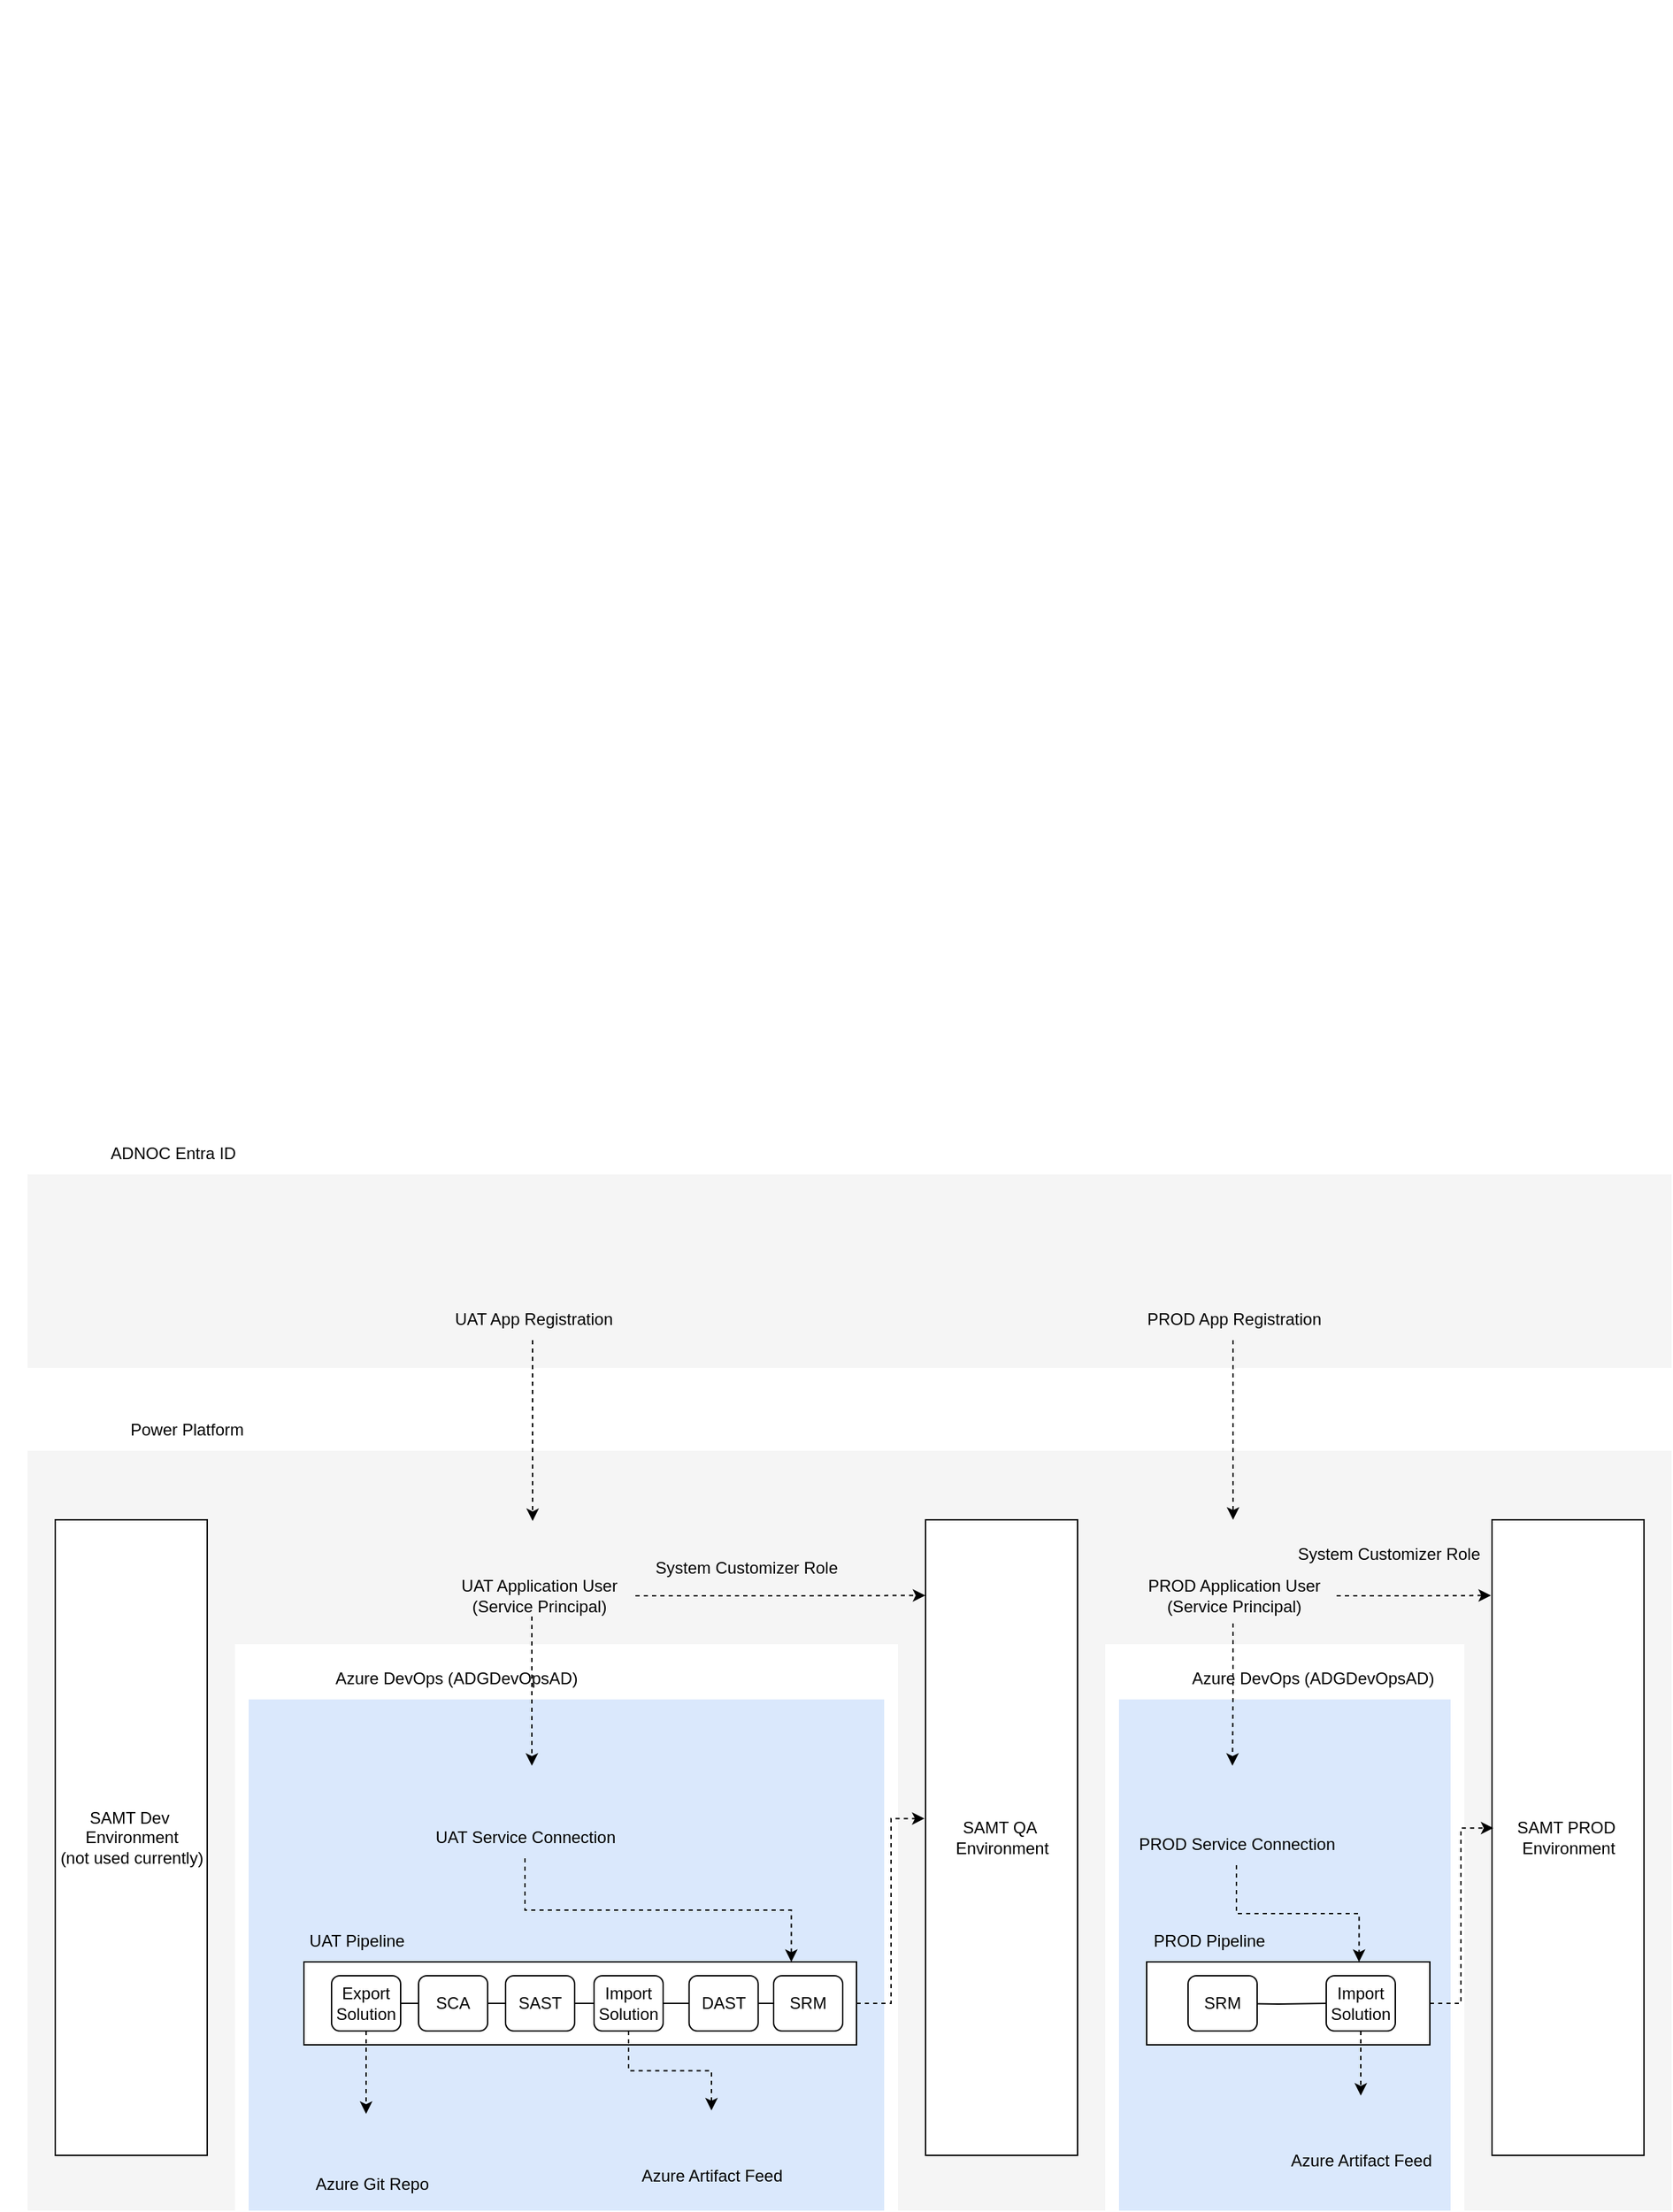 <mxfile version="24.6.3" type="github">
  <diagram name="Page-1" id="hik5HebmvnPIwXo95oxy">
    <mxGraphModel dx="1735" dy="2029" grid="1" gridSize="10" guides="1" tooltips="1" connect="1" arrows="1" fold="1" page="1" pageScale="1" pageWidth="850" pageHeight="1100" math="0" shadow="0">
      <root>
        <mxCell id="0" />
        <mxCell id="1" parent="0" />
        <mxCell id="6EwFNHox14AsC7_nJLdy-13" value="" style="shape=image;verticalLabelPosition=bottom;labelBackgroundColor=default;verticalAlign=top;aspect=fixed;imageAspect=0;image=https://miro.medium.com/v2/resize:fit:2000/1*0HbEFIQikFJHxJ6rEJwa5Q.png;" vertex="1" parent="1">
          <mxGeometry x="40" y="-770" width="1200" height="685" as="geometry" />
        </mxCell>
        <mxCell id="6EwFNHox14AsC7_nJLdy-15" value="" style="rounded=0;whiteSpace=wrap;html=1;fillColor=#f5f5f5;fontColor=#333333;strokeColor=none;" vertex="1" parent="1">
          <mxGeometry x="60" y="80" width="1190" height="140" as="geometry" />
        </mxCell>
        <mxCell id="6EwFNHox14AsC7_nJLdy-16" value="" style="shape=image;verticalLabelPosition=bottom;labelBackgroundColor=default;verticalAlign=top;aspect=fixed;imageAspect=0;image=https://upload.wikimedia.org/wikipedia/commons/thumb/8/8c/Microsoft_Entra_ID_color_icon.svg/1200px-Microsoft_Entra_ID_color_icon.svg.png;" vertex="1" parent="1">
          <mxGeometry x="80" y="60" width="40" height="40" as="geometry" />
        </mxCell>
        <mxCell id="6EwFNHox14AsC7_nJLdy-17" value="ADNOC Entra ID" style="text;html=1;align=center;verticalAlign=middle;resizable=0;points=[];autosize=1;strokeColor=none;fillColor=none;" vertex="1" parent="1">
          <mxGeometry x="110" y="50" width="110" height="30" as="geometry" />
        </mxCell>
        <mxCell id="6EwFNHox14AsC7_nJLdy-21" value="" style="shape=image;verticalLabelPosition=bottom;verticalAlign=top;imageAspect=0;image=https://encrypted-tbn0.gstatic.com/images?q=tbn:ANd9GcQ5NBB-wAejjdB5ZR6SHPuw1Ma1UUbCgcB20g&amp;s;" vertex="1" parent="1">
          <mxGeometry x="393" y="100" width="65" height="55" as="geometry" />
        </mxCell>
        <mxCell id="6EwFNHox14AsC7_nJLdy-22" value="" style="shape=image;verticalLabelPosition=bottom;verticalAlign=top;imageAspect=0;image=https://encrypted-tbn0.gstatic.com/images?q=tbn:ANd9GcQ5NBB-wAejjdB5ZR6SHPuw1Ma1UUbCgcB20g&amp;s;" vertex="1" parent="1">
          <mxGeometry x="900" y="100" width="65" height="55" as="geometry" />
        </mxCell>
        <mxCell id="6EwFNHox14AsC7_nJLdy-23" value="UAT App Registration" style="text;html=1;align=center;verticalAlign=middle;resizable=0;points=[];autosize=1;strokeColor=none;fillColor=none;" vertex="1" parent="1">
          <mxGeometry x="355.5" y="170" width="140" height="30" as="geometry" />
        </mxCell>
        <mxCell id="6EwFNHox14AsC7_nJLdy-24" value="PROD App Registration" style="text;html=1;align=center;verticalAlign=middle;resizable=0;points=[];autosize=1;strokeColor=none;fillColor=none;" vertex="1" parent="1">
          <mxGeometry x="857.5" y="170" width="150" height="30" as="geometry" />
        </mxCell>
        <mxCell id="6EwFNHox14AsC7_nJLdy-25" value="" style="rounded=0;whiteSpace=wrap;html=1;fillColor=#f5f5f5;fontColor=#333333;strokeColor=none;" vertex="1" parent="1">
          <mxGeometry x="60" y="280" width="1190" height="140" as="geometry" />
        </mxCell>
        <mxCell id="6EwFNHox14AsC7_nJLdy-26" value="" style="rounded=0;whiteSpace=wrap;html=1;fillColor=#f5f5f5;fontColor=#333333;strokeColor=none;" vertex="1" parent="1">
          <mxGeometry x="60" y="280" width="150" height="550" as="geometry" />
        </mxCell>
        <mxCell id="6EwFNHox14AsC7_nJLdy-27" value="" style="rounded=0;whiteSpace=wrap;html=1;fillColor=#f5f5f5;fontColor=#333333;strokeColor=none;" vertex="1" parent="1">
          <mxGeometry x="690" y="280" width="150" height="550" as="geometry" />
        </mxCell>
        <mxCell id="6EwFNHox14AsC7_nJLdy-28" value="" style="rounded=0;whiteSpace=wrap;html=1;fillColor=#f5f5f5;fontColor=#333333;strokeColor=none;" vertex="1" parent="1">
          <mxGeometry x="1100" y="280" width="150" height="550" as="geometry" />
        </mxCell>
        <mxCell id="6EwFNHox14AsC7_nJLdy-29" value="" style="rounded=0;whiteSpace=wrap;html=1;fillColor=#dae8fc;strokeColor=none;" vertex="1" parent="1">
          <mxGeometry x="220" y="460" width="460" height="370" as="geometry" />
        </mxCell>
        <mxCell id="6EwFNHox14AsC7_nJLdy-30" value="" style="rounded=0;whiteSpace=wrap;html=1;fillColor=#dae8fc;strokeColor=none;" vertex="1" parent="1">
          <mxGeometry x="850" y="460" width="240" height="370" as="geometry" />
        </mxCell>
        <mxCell id="6EwFNHox14AsC7_nJLdy-35" value="" style="shape=image;verticalLabelPosition=bottom;verticalAlign=top;imageAspect=0;image=https://encrypted-tbn0.gstatic.com/images?q=tbn:ANd9GcSsRvpWXsSxfzEMwDkS5pWxn-mvL3S2PMxv0A&amp;s;" vertex="1" parent="1">
          <mxGeometry x="70" y="250" width="50" height="49.5" as="geometry" />
        </mxCell>
        <mxCell id="6EwFNHox14AsC7_nJLdy-36" value="Power Platform" style="text;html=1;align=center;verticalAlign=middle;resizable=0;points=[];autosize=1;strokeColor=none;fillColor=none;" vertex="1" parent="1">
          <mxGeometry x="120" y="250" width="110" height="30" as="geometry" />
        </mxCell>
        <mxCell id="6EwFNHox14AsC7_nJLdy-37" value="" style="rounded=0;whiteSpace=wrap;html=1;" vertex="1" parent="1">
          <mxGeometry x="80" y="330" width="110" height="460" as="geometry" />
        </mxCell>
        <mxCell id="6EwFNHox14AsC7_nJLdy-38" value="" style="rounded=0;whiteSpace=wrap;html=1;" vertex="1" parent="1">
          <mxGeometry x="710" y="330" width="110" height="460" as="geometry" />
        </mxCell>
        <mxCell id="6EwFNHox14AsC7_nJLdy-39" value="" style="rounded=0;whiteSpace=wrap;html=1;" vertex="1" parent="1">
          <mxGeometry x="1120" y="330" width="110" height="460" as="geometry" />
        </mxCell>
        <mxCell id="6EwFNHox14AsC7_nJLdy-40" value="" style="shape=image;verticalLabelPosition=bottom;labelBackgroundColor=default;verticalAlign=top;aspect=fixed;imageAspect=0;image=https://www.northware.mx/wp-content/uploads/2022/09/northware-microsoft-power-apps-logo.png;" vertex="1" parent="1">
          <mxGeometry x="100" y="460" width="70" height="70" as="geometry" />
        </mxCell>
        <mxCell id="6EwFNHox14AsC7_nJLdy-41" value="" style="shape=image;verticalLabelPosition=bottom;labelBackgroundColor=default;verticalAlign=top;aspect=fixed;imageAspect=0;image=https://www.northware.mx/wp-content/uploads/2022/09/northware-microsoft-power-apps-logo.png;" vertex="1" parent="1">
          <mxGeometry x="730" y="460" width="70" height="70" as="geometry" />
        </mxCell>
        <mxCell id="6EwFNHox14AsC7_nJLdy-42" value="" style="shape=image;verticalLabelPosition=bottom;labelBackgroundColor=default;verticalAlign=top;aspect=fixed;imageAspect=0;image=https://www.northware.mx/wp-content/uploads/2022/09/northware-microsoft-power-apps-logo.png;" vertex="1" parent="1">
          <mxGeometry x="1140" y="460" width="70" height="70" as="geometry" />
        </mxCell>
        <mxCell id="6EwFNHox14AsC7_nJLdy-43" value="SAMT Dev&amp;nbsp;&lt;div&gt;Environment&lt;/div&gt;&lt;div&gt;(not used currently)&lt;/div&gt;" style="text;html=1;align=center;verticalAlign=middle;resizable=0;points=[];autosize=1;strokeColor=none;fillColor=none;" vertex="1" parent="1">
          <mxGeometry x="70" y="530" width="130" height="60" as="geometry" />
        </mxCell>
        <mxCell id="6EwFNHox14AsC7_nJLdy-44" value="SAMT QA&amp;nbsp;&lt;div&gt;Environment&lt;/div&gt;" style="text;html=1;align=center;verticalAlign=middle;resizable=0;points=[];autosize=1;strokeColor=none;fillColor=none;" vertex="1" parent="1">
          <mxGeometry x="720" y="540" width="90" height="40" as="geometry" />
        </mxCell>
        <mxCell id="6EwFNHox14AsC7_nJLdy-45" value="SAMT PROD&amp;nbsp;&lt;div&gt;Environment&lt;/div&gt;" style="text;html=1;align=center;verticalAlign=middle;resizable=0;points=[];autosize=1;strokeColor=none;fillColor=none;" vertex="1" parent="1">
          <mxGeometry x="1125" y="540" width="100" height="40" as="geometry" />
        </mxCell>
        <mxCell id="6EwFNHox14AsC7_nJLdy-46" value="" style="shape=image;verticalLabelPosition=bottom;labelBackgroundColor=default;verticalAlign=top;aspect=fixed;imageAspect=0;image=https://static-00.iconduck.com/assets.00/azure-devops-color-icon-2048x2048-140zbjrd.png;" vertex="1" parent="1">
          <mxGeometry x="230" y="445" width="30" height="30" as="geometry" />
        </mxCell>
        <mxCell id="6EwFNHox14AsC7_nJLdy-47" value="" style="shape=image;verticalLabelPosition=bottom;labelBackgroundColor=default;verticalAlign=top;aspect=fixed;imageAspect=0;image=https://static-00.iconduck.com/assets.00/azure-devops-color-icon-2048x2048-140zbjrd.png;" vertex="1" parent="1">
          <mxGeometry x="860" y="445" width="30" height="30" as="geometry" />
        </mxCell>
        <mxCell id="6EwFNHox14AsC7_nJLdy-52" value="" style="shape=image;verticalLabelPosition=bottom;labelBackgroundColor=default;verticalAlign=top;aspect=fixed;imageAspect=0;image=https://static-00.iconduck.com/assets.00/user-icon-2046x2048-9pwm22pp.png;" vertex="1" parent="1">
          <mxGeometry x="405.95" y="330.88" width="39.09" height="39.12" as="geometry" />
        </mxCell>
        <mxCell id="6EwFNHox14AsC7_nJLdy-53" value="" style="shape=image;verticalLabelPosition=bottom;labelBackgroundColor=default;verticalAlign=top;aspect=fixed;imageAspect=0;image=https://static-00.iconduck.com/assets.00/user-icon-2046x2048-9pwm22pp.png;" vertex="1" parent="1">
          <mxGeometry x="912.96" y="330" width="39.09" height="39.12" as="geometry" />
        </mxCell>
        <mxCell id="6EwFNHox14AsC7_nJLdy-56" value="" style="shape=image;verticalLabelPosition=bottom;verticalAlign=top;imageAspect=0;image=https://i0.wp.com/azuredays.com/wp-content/uploads/2020/07/git-icon-1788c.png?fit=383%2C383&amp;ssl=1&amp;w=640;" vertex="1" parent="1">
          <mxGeometry x="285" y="760" width="40" height="36" as="geometry" />
        </mxCell>
        <mxCell id="6EwFNHox14AsC7_nJLdy-57" value="Azure Git Repo" style="text;html=1;align=center;verticalAlign=middle;resizable=0;points=[];autosize=1;strokeColor=none;fillColor=none;" vertex="1" parent="1">
          <mxGeometry x="254" y="796" width="110" height="30" as="geometry" />
        </mxCell>
        <mxCell id="6EwFNHox14AsC7_nJLdy-58" value="" style="rounded=0;whiteSpace=wrap;html=1;" vertex="1" parent="1">
          <mxGeometry x="260" y="650" width="400" height="60" as="geometry" />
        </mxCell>
        <mxCell id="6EwFNHox14AsC7_nJLdy-67" style="edgeStyle=orthogonalEdgeStyle;rounded=0;orthogonalLoop=1;jettySize=auto;html=1;exitX=1;exitY=0.5;exitDx=0;exitDy=0;entryX=0;entryY=0.5;entryDx=0;entryDy=0;endArrow=none;endFill=0;" edge="1" parent="1" source="6EwFNHox14AsC7_nJLdy-59" target="6EwFNHox14AsC7_nJLdy-62">
          <mxGeometry relative="1" as="geometry" />
        </mxCell>
        <mxCell id="6EwFNHox14AsC7_nJLdy-81" style="edgeStyle=orthogonalEdgeStyle;rounded=0;orthogonalLoop=1;jettySize=auto;html=1;exitX=0.5;exitY=1;exitDx=0;exitDy=0;entryX=0.5;entryY=0;entryDx=0;entryDy=0;dashed=1;" edge="1" parent="1" source="6EwFNHox14AsC7_nJLdy-59" target="6EwFNHox14AsC7_nJLdy-56">
          <mxGeometry relative="1" as="geometry" />
        </mxCell>
        <mxCell id="6EwFNHox14AsC7_nJLdy-59" value="Export&lt;div&gt;Solution&lt;/div&gt;" style="rounded=1;whiteSpace=wrap;html=1;" vertex="1" parent="1">
          <mxGeometry x="280" y="660" width="50" height="40" as="geometry" />
        </mxCell>
        <mxCell id="6EwFNHox14AsC7_nJLdy-60" value="SCA" style="rounded=1;whiteSpace=wrap;html=1;" vertex="1" parent="1">
          <mxGeometry x="343" y="660" width="50" height="40" as="geometry" />
        </mxCell>
        <mxCell id="6EwFNHox14AsC7_nJLdy-61" value="SAST" style="rounded=1;whiteSpace=wrap;html=1;" vertex="1" parent="1">
          <mxGeometry x="405.95" y="660" width="50" height="40" as="geometry" />
        </mxCell>
        <mxCell id="6EwFNHox14AsC7_nJLdy-62" value="SRM" style="rounded=1;whiteSpace=wrap;html=1;" vertex="1" parent="1">
          <mxGeometry x="600" y="660" width="50" height="40" as="geometry" />
        </mxCell>
        <mxCell id="6EwFNHox14AsC7_nJLdy-79" style="edgeStyle=orthogonalEdgeStyle;rounded=0;orthogonalLoop=1;jettySize=auto;html=1;exitX=0.5;exitY=1;exitDx=0;exitDy=0;entryX=0.5;entryY=0;entryDx=0;entryDy=0;dashed=1;" edge="1" parent="1" source="6EwFNHox14AsC7_nJLdy-63" target="6EwFNHox14AsC7_nJLdy-75">
          <mxGeometry relative="1" as="geometry" />
        </mxCell>
        <mxCell id="6EwFNHox14AsC7_nJLdy-63" value="Import&lt;div&gt;Solution&lt;/div&gt;" style="rounded=1;whiteSpace=wrap;html=1;" vertex="1" parent="1">
          <mxGeometry x="470" y="660" width="50" height="40" as="geometry" />
        </mxCell>
        <mxCell id="6EwFNHox14AsC7_nJLdy-66" style="edgeStyle=orthogonalEdgeStyle;rounded=0;orthogonalLoop=1;jettySize=auto;html=1;exitX=1;exitY=0.5;exitDx=0;exitDy=0;entryX=-0.007;entryY=0.47;entryDx=0;entryDy=0;entryPerimeter=0;dashed=1;" edge="1" parent="1" source="6EwFNHox14AsC7_nJLdy-58" target="6EwFNHox14AsC7_nJLdy-38">
          <mxGeometry relative="1" as="geometry" />
        </mxCell>
        <mxCell id="6EwFNHox14AsC7_nJLdy-71" style="edgeStyle=orthogonalEdgeStyle;rounded=0;orthogonalLoop=1;jettySize=auto;html=1;exitX=1;exitY=0.5;exitDx=0;exitDy=0;entryX=0.009;entryY=0.485;entryDx=0;entryDy=0;entryPerimeter=0;dashed=1;" edge="1" parent="1" source="6EwFNHox14AsC7_nJLdy-68" target="6EwFNHox14AsC7_nJLdy-39">
          <mxGeometry relative="1" as="geometry" />
        </mxCell>
        <mxCell id="6EwFNHox14AsC7_nJLdy-68" value="" style="rounded=0;whiteSpace=wrap;html=1;" vertex="1" parent="1">
          <mxGeometry x="870" y="650" width="205" height="60" as="geometry" />
        </mxCell>
        <mxCell id="6EwFNHox14AsC7_nJLdy-80" style="edgeStyle=orthogonalEdgeStyle;rounded=0;orthogonalLoop=1;jettySize=auto;html=1;exitX=0.5;exitY=1;exitDx=0;exitDy=0;entryX=0.5;entryY=0;entryDx=0;entryDy=0;dashed=1;" edge="1" parent="1" source="6EwFNHox14AsC7_nJLdy-70" target="6EwFNHox14AsC7_nJLdy-77">
          <mxGeometry relative="1" as="geometry" />
        </mxCell>
        <mxCell id="6EwFNHox14AsC7_nJLdy-70" value="Import&lt;div&gt;Solution&lt;/div&gt;" style="rounded=1;whiteSpace=wrap;html=1;" vertex="1" parent="1">
          <mxGeometry x="1000" y="660" width="50" height="40" as="geometry" />
        </mxCell>
        <mxCell id="6EwFNHox14AsC7_nJLdy-74" style="edgeStyle=orthogonalEdgeStyle;rounded=0;orthogonalLoop=1;jettySize=auto;html=1;exitX=1;exitY=0.5;exitDx=0;exitDy=0;entryX=0;entryY=0.5;entryDx=0;entryDy=0;endArrow=none;endFill=0;" edge="1" parent="1" target="6EwFNHox14AsC7_nJLdy-70">
          <mxGeometry relative="1" as="geometry">
            <mxPoint x="930" y="680" as="sourcePoint" />
          </mxGeometry>
        </mxCell>
        <mxCell id="6EwFNHox14AsC7_nJLdy-69" value="SRM" style="rounded=1;whiteSpace=wrap;html=1;" vertex="1" parent="1">
          <mxGeometry x="900" y="660" width="50" height="40" as="geometry" />
        </mxCell>
        <mxCell id="6EwFNHox14AsC7_nJLdy-75" value="" style="shape=image;verticalLabelPosition=bottom;labelBackgroundColor=default;verticalAlign=top;aspect=fixed;imageAspect=0;image=https://www.timschaeps.be/images/cake-artefacts/thumbnail.png;" vertex="1" parent="1">
          <mxGeometry x="538.8" y="757.5" width="32.4" height="32.5" as="geometry" />
        </mxCell>
        <mxCell id="6EwFNHox14AsC7_nJLdy-76" value="Azure Artifact Feed" style="text;html=1;align=center;verticalAlign=middle;resizable=0;points=[];autosize=1;strokeColor=none;fillColor=none;" vertex="1" parent="1">
          <mxGeometry x="490" y="790" width="130" height="30" as="geometry" />
        </mxCell>
        <mxCell id="6EwFNHox14AsC7_nJLdy-77" value="" style="shape=image;verticalLabelPosition=bottom;labelBackgroundColor=default;verticalAlign=top;aspect=fixed;imageAspect=0;image=https://www.timschaeps.be/images/cake-artefacts/thumbnail.png;" vertex="1" parent="1">
          <mxGeometry x="1008.8" y="746.75" width="32.4" height="32.5" as="geometry" />
        </mxCell>
        <mxCell id="6EwFNHox14AsC7_nJLdy-78" value="Azure Artifact Feed" style="text;html=1;align=center;verticalAlign=middle;resizable=0;points=[];autosize=1;strokeColor=none;fillColor=none;" vertex="1" parent="1">
          <mxGeometry x="960" y="779.25" width="130" height="30" as="geometry" />
        </mxCell>
        <mxCell id="6EwFNHox14AsC7_nJLdy-94" style="edgeStyle=orthogonalEdgeStyle;rounded=0;orthogonalLoop=1;jettySize=auto;html=1;entryX=0.5;entryY=0;entryDx=0;entryDy=0;dashed=1;" edge="1" parent="1">
          <mxGeometry relative="1" as="geometry">
            <mxPoint x="425" y="400" as="sourcePoint" />
            <mxPoint x="425" y="508" as="targetPoint" />
          </mxGeometry>
        </mxCell>
        <mxCell id="6EwFNHox14AsC7_nJLdy-82" value="UAT Application User&lt;br&gt;(Service Principal)" style="text;html=1;align=center;verticalAlign=middle;resizable=0;points=[];autosize=1;strokeColor=none;fillColor=none;" vertex="1" parent="1">
          <mxGeometry x="360" y="365" width="140" height="40" as="geometry" />
        </mxCell>
        <mxCell id="6EwFNHox14AsC7_nJLdy-95" style="edgeStyle=orthogonalEdgeStyle;rounded=0;orthogonalLoop=1;jettySize=auto;html=1;dashed=1;" edge="1" parent="1" source="6EwFNHox14AsC7_nJLdy-83" target="6EwFNHox14AsC7_nJLdy-91">
          <mxGeometry relative="1" as="geometry" />
        </mxCell>
        <mxCell id="6EwFNHox14AsC7_nJLdy-83" value="PROD Application User&lt;div&gt;(Service Principal)&lt;/div&gt;" style="text;html=1;align=center;verticalAlign=middle;resizable=0;points=[];autosize=1;strokeColor=none;fillColor=none;" vertex="1" parent="1">
          <mxGeometry x="857.5" y="365" width="150" height="40" as="geometry" />
        </mxCell>
        <mxCell id="6EwFNHox14AsC7_nJLdy-85" value="" style="edgeStyle=orthogonalEdgeStyle;rounded=0;orthogonalLoop=1;jettySize=auto;html=1;dashed=1;" edge="1" parent="1" source="6EwFNHox14AsC7_nJLdy-23" target="6EwFNHox14AsC7_nJLdy-52">
          <mxGeometry relative="1" as="geometry" />
        </mxCell>
        <mxCell id="6EwFNHox14AsC7_nJLdy-86" value="" style="edgeStyle=orthogonalEdgeStyle;rounded=0;orthogonalLoop=1;jettySize=auto;html=1;dashed=1;" edge="1" parent="1" source="6EwFNHox14AsC7_nJLdy-24" target="6EwFNHox14AsC7_nJLdy-53">
          <mxGeometry relative="1" as="geometry" />
        </mxCell>
        <mxCell id="6EwFNHox14AsC7_nJLdy-88" style="edgeStyle=orthogonalEdgeStyle;rounded=0;orthogonalLoop=1;jettySize=auto;html=1;entryX=-0.002;entryY=0.119;entryDx=0;entryDy=0;entryPerimeter=0;dashed=1;" edge="1" parent="1" source="6EwFNHox14AsC7_nJLdy-82" target="6EwFNHox14AsC7_nJLdy-38">
          <mxGeometry relative="1" as="geometry" />
        </mxCell>
        <mxCell id="6EwFNHox14AsC7_nJLdy-89" style="edgeStyle=orthogonalEdgeStyle;rounded=0;orthogonalLoop=1;jettySize=auto;html=1;entryX=-0.007;entryY=0.119;entryDx=0;entryDy=0;entryPerimeter=0;dashed=1;" edge="1" parent="1" source="6EwFNHox14AsC7_nJLdy-83" target="6EwFNHox14AsC7_nJLdy-39">
          <mxGeometry relative="1" as="geometry" />
        </mxCell>
        <mxCell id="6EwFNHox14AsC7_nJLdy-90" value="" style="shape=image;verticalLabelPosition=bottom;labelBackgroundColor=default;verticalAlign=top;aspect=fixed;imageAspect=0;image=https://cdn-icons-png.flaticon.com/512/252/252035.png;" vertex="1" parent="1">
          <mxGeometry x="409" y="508" width="42" height="42" as="geometry" />
        </mxCell>
        <mxCell id="6EwFNHox14AsC7_nJLdy-91" value="" style="shape=image;verticalLabelPosition=bottom;labelBackgroundColor=default;verticalAlign=top;aspect=fixed;imageAspect=0;image=https://cdn-icons-png.flaticon.com/512/252/252035.png;" vertex="1" parent="1">
          <mxGeometry x="911.05" y="508" width="42" height="42" as="geometry" />
        </mxCell>
        <mxCell id="6EwFNHox14AsC7_nJLdy-92" value="UAT Service Connection" style="text;html=1;align=center;verticalAlign=middle;resizable=0;points=[];autosize=1;strokeColor=none;fillColor=none;" vertex="1" parent="1">
          <mxGeometry x="345" y="545" width="150" height="30" as="geometry" />
        </mxCell>
        <mxCell id="6EwFNHox14AsC7_nJLdy-99" style="edgeStyle=orthogonalEdgeStyle;rounded=0;orthogonalLoop=1;jettySize=auto;html=1;entryX=0.75;entryY=0;entryDx=0;entryDy=0;dashed=1;" edge="1" parent="1" source="6EwFNHox14AsC7_nJLdy-93" target="6EwFNHox14AsC7_nJLdy-68">
          <mxGeometry relative="1" as="geometry" />
        </mxCell>
        <mxCell id="6EwFNHox14AsC7_nJLdy-93" value="PROD Service Connection" style="text;html=1;align=center;verticalAlign=middle;resizable=0;points=[];autosize=1;strokeColor=none;fillColor=none;" vertex="1" parent="1">
          <mxGeometry x="850" y="550" width="170" height="30" as="geometry" />
        </mxCell>
        <mxCell id="6EwFNHox14AsC7_nJLdy-48" value="Azure DevOps (ADGDevOpsAD)" style="text;html=1;align=center;verticalAlign=middle;resizable=0;points=[];autosize=1;strokeColor=none;fillColor=none;" vertex="1" parent="1">
          <mxGeometry x="270" y="430" width="200" height="30" as="geometry" />
        </mxCell>
        <mxCell id="6EwFNHox14AsC7_nJLdy-49" value="Azure DevOps (ADGDevOpsAD)" style="text;html=1;align=center;verticalAlign=middle;resizable=0;points=[];autosize=1;strokeColor=none;fillColor=none;" vertex="1" parent="1">
          <mxGeometry x="890" y="430" width="200" height="30" as="geometry" />
        </mxCell>
        <mxCell id="6EwFNHox14AsC7_nJLdy-96" value="System Customizer Role" style="text;html=1;align=center;verticalAlign=middle;resizable=0;points=[];autosize=1;strokeColor=none;fillColor=none;" vertex="1" parent="1">
          <mxGeometry x="500" y="350" width="160" height="30" as="geometry" />
        </mxCell>
        <mxCell id="6EwFNHox14AsC7_nJLdy-97" value="System Customizer Role" style="text;html=1;align=center;verticalAlign=middle;resizable=0;points=[];autosize=1;strokeColor=none;fillColor=none;" vertex="1" parent="1">
          <mxGeometry x="965" y="340" width="160" height="30" as="geometry" />
        </mxCell>
        <mxCell id="6EwFNHox14AsC7_nJLdy-98" style="edgeStyle=orthogonalEdgeStyle;rounded=0;orthogonalLoop=1;jettySize=auto;html=1;entryX=0.882;entryY=0;entryDx=0;entryDy=0;entryPerimeter=0;dashed=1;" edge="1" parent="1" source="6EwFNHox14AsC7_nJLdy-92" target="6EwFNHox14AsC7_nJLdy-58">
          <mxGeometry relative="1" as="geometry" />
        </mxCell>
        <mxCell id="6EwFNHox14AsC7_nJLdy-100" value="UAT Pipeline" style="text;html=1;align=center;verticalAlign=middle;resizable=0;points=[];autosize=1;strokeColor=none;fillColor=none;" vertex="1" parent="1">
          <mxGeometry x="253" y="620" width="90" height="30" as="geometry" />
        </mxCell>
        <mxCell id="6EwFNHox14AsC7_nJLdy-101" value="PROD Pipeline" style="text;html=1;align=center;verticalAlign=middle;resizable=0;points=[];autosize=1;strokeColor=none;fillColor=none;" vertex="1" parent="1">
          <mxGeometry x="865" y="620" width="100" height="30" as="geometry" />
        </mxCell>
        <mxCell id="6EwFNHox14AsC7_nJLdy-103" value="DAST" style="rounded=1;whiteSpace=wrap;html=1;" vertex="1" parent="1">
          <mxGeometry x="538.8" y="660" width="50" height="40" as="geometry" />
        </mxCell>
      </root>
    </mxGraphModel>
  </diagram>
</mxfile>

